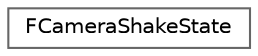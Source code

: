 digraph "Graphical Class Hierarchy"
{
 // INTERACTIVE_SVG=YES
 // LATEX_PDF_SIZE
  bgcolor="transparent";
  edge [fontname=Helvetica,fontsize=10,labelfontname=Helvetica,labelfontsize=10];
  node [fontname=Helvetica,fontsize=10,shape=box,height=0.2,width=0.4];
  rankdir="LR";
  Node0 [id="Node000000",label="FCameraShakeState",height=0.2,width=0.4,color="grey40", fillcolor="white", style="filled",URL="$d9/d97/structFCameraShakeState.html",tooltip="Transitive state of a shake or shake pattern."];
}

